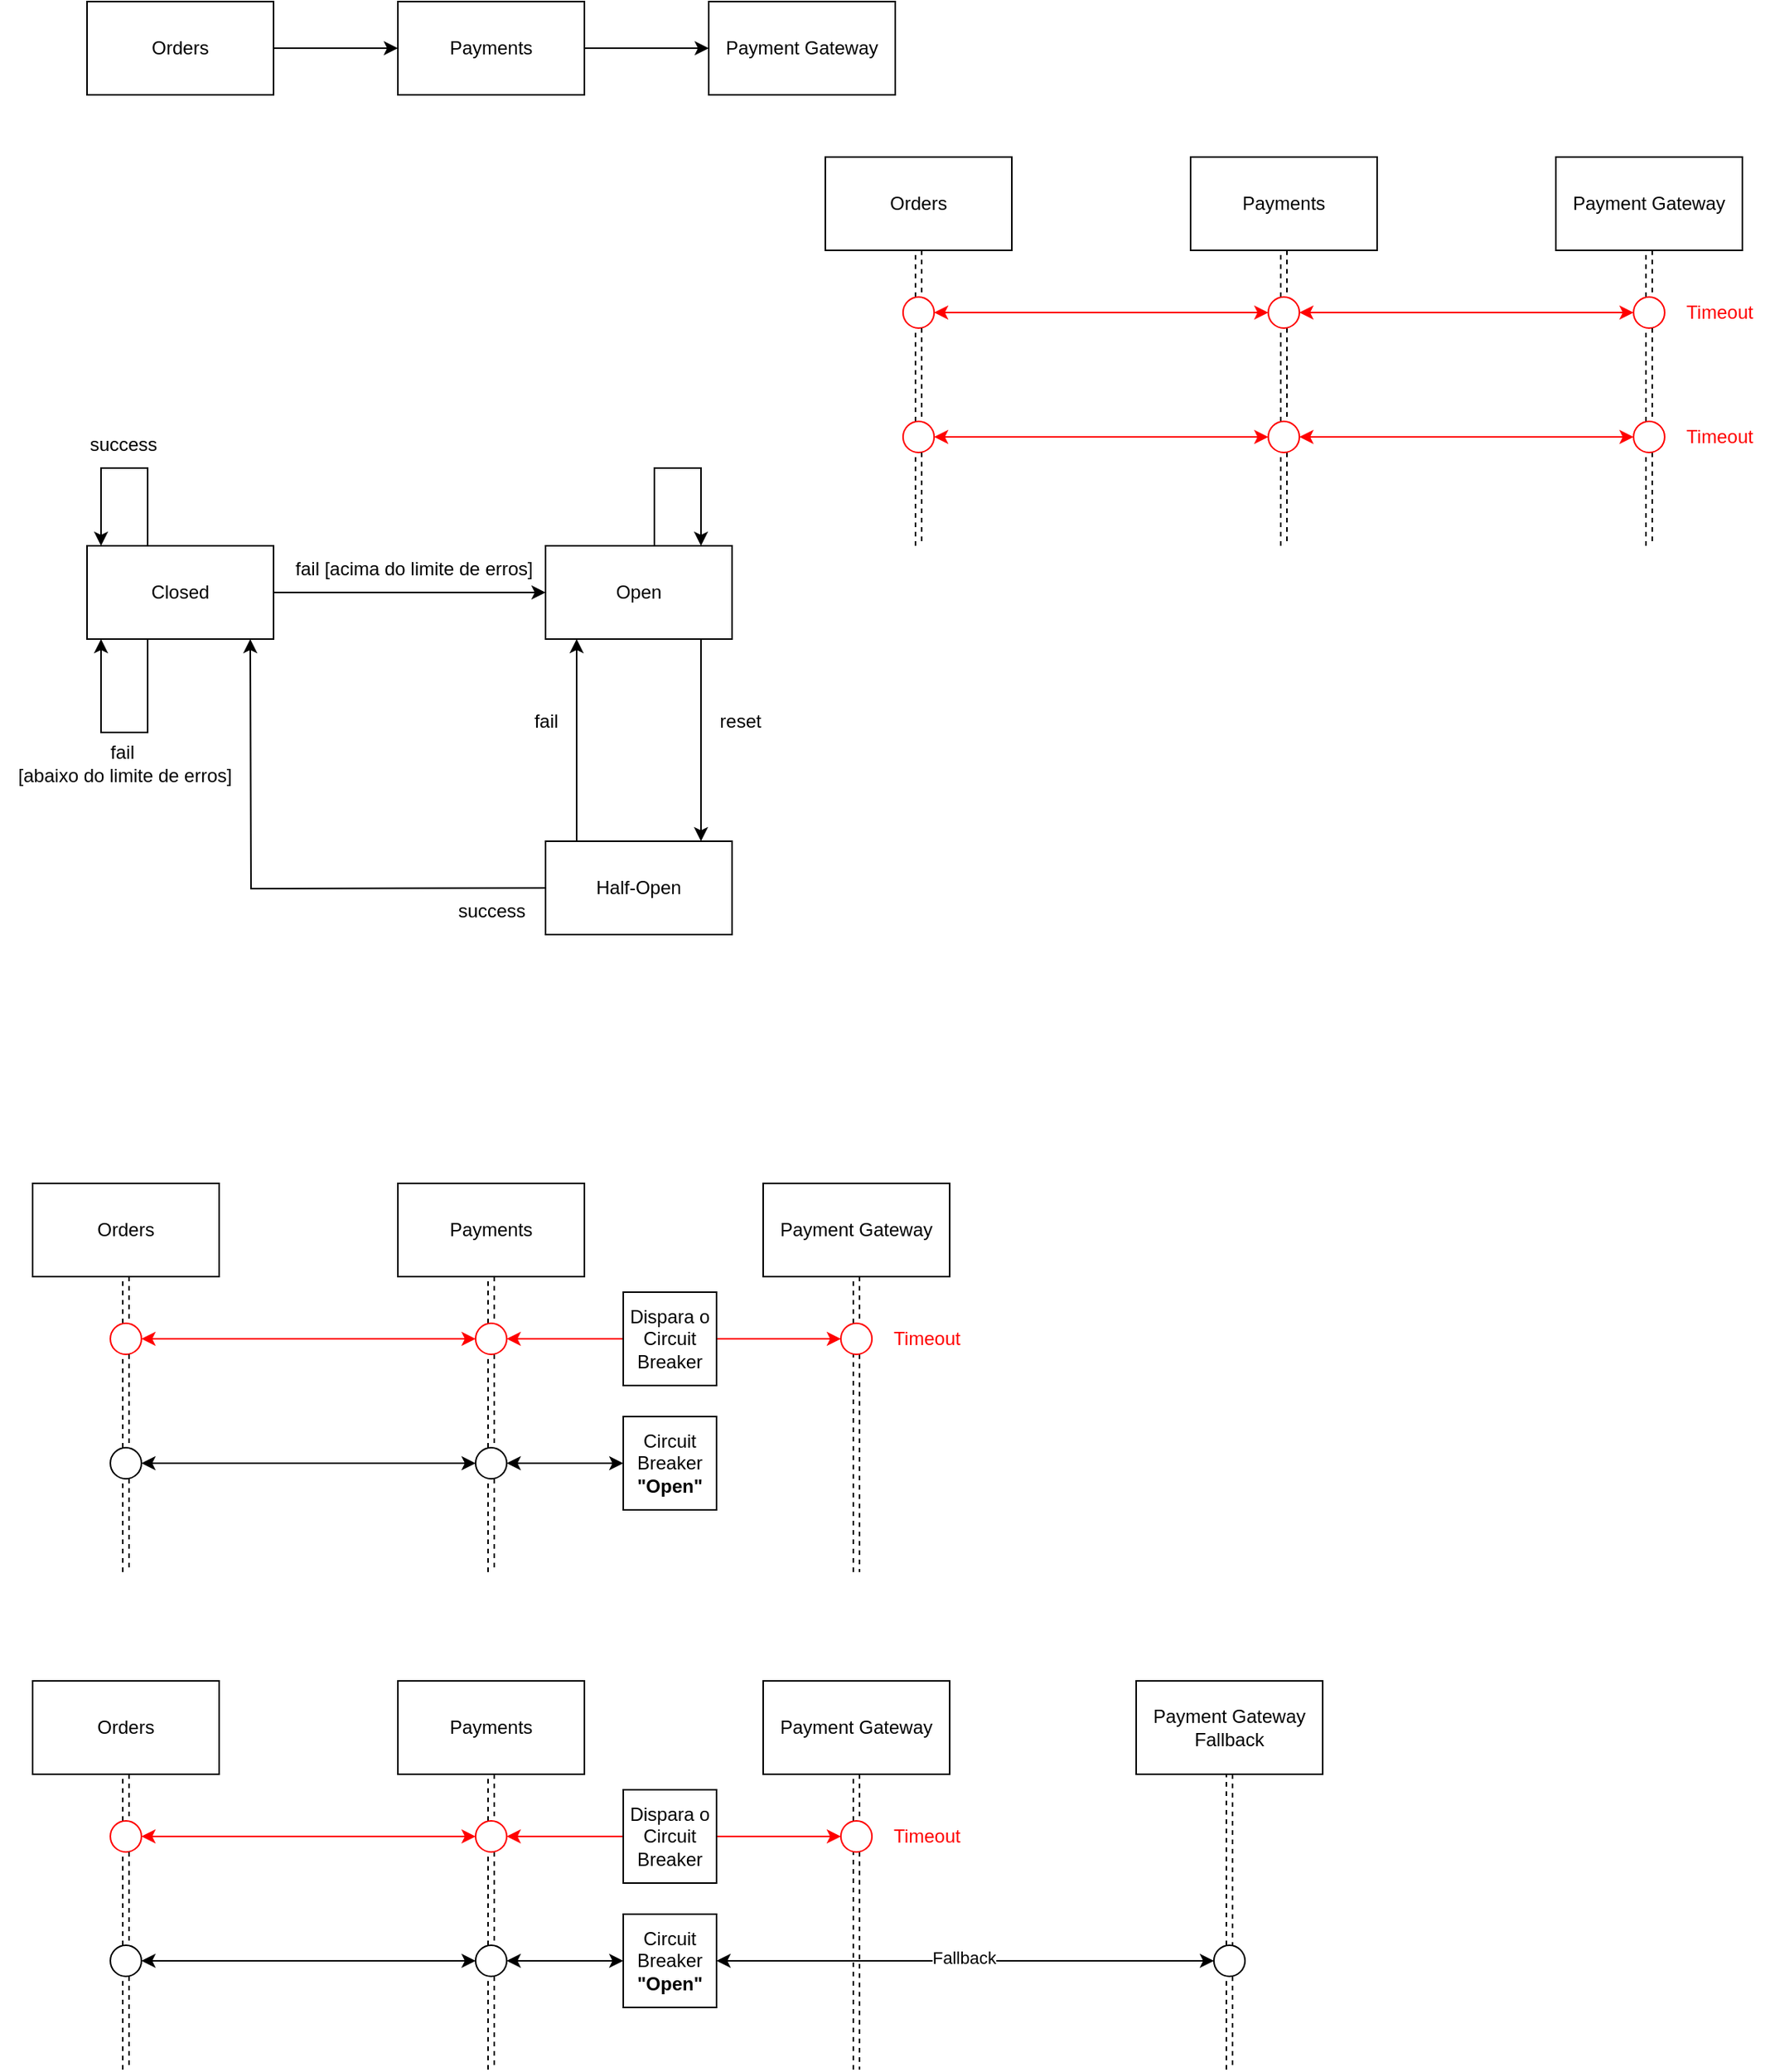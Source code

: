 <mxfile version="24.6.3" type="device">
  <diagram name="Página-1" id="lu0GmxyyxApyqx2jakNJ">
    <mxGraphModel dx="1430" dy="751" grid="1" gridSize="10" guides="1" tooltips="1" connect="1" arrows="1" fold="1" page="1" pageScale="1" pageWidth="850" pageHeight="1100" math="0" shadow="0">
      <root>
        <mxCell id="0" />
        <mxCell id="1" parent="0" />
        <mxCell id="JgFa77fOwUUg-KJOFTVx-3" value="" style="edgeStyle=orthogonalEdgeStyle;rounded=0;orthogonalLoop=1;jettySize=auto;html=1;" edge="1" parent="1" source="JgFa77fOwUUg-KJOFTVx-1" target="JgFa77fOwUUg-KJOFTVx-2">
          <mxGeometry relative="1" as="geometry" />
        </mxCell>
        <mxCell id="JgFa77fOwUUg-KJOFTVx-1" value="Orders" style="rounded=0;whiteSpace=wrap;html=1;" vertex="1" parent="1">
          <mxGeometry x="165" y="20" width="120" height="60" as="geometry" />
        </mxCell>
        <mxCell id="JgFa77fOwUUg-KJOFTVx-5" value="" style="edgeStyle=orthogonalEdgeStyle;rounded=0;orthogonalLoop=1;jettySize=auto;html=1;" edge="1" parent="1" source="JgFa77fOwUUg-KJOFTVx-2" target="JgFa77fOwUUg-KJOFTVx-4">
          <mxGeometry relative="1" as="geometry" />
        </mxCell>
        <mxCell id="JgFa77fOwUUg-KJOFTVx-2" value="Payments" style="rounded=0;whiteSpace=wrap;html=1;" vertex="1" parent="1">
          <mxGeometry x="365" y="20" width="120" height="60" as="geometry" />
        </mxCell>
        <mxCell id="JgFa77fOwUUg-KJOFTVx-4" value="Payment Gateway" style="rounded=0;whiteSpace=wrap;html=1;" vertex="1" parent="1">
          <mxGeometry x="565" y="20" width="120" height="60" as="geometry" />
        </mxCell>
        <mxCell id="JgFa77fOwUUg-KJOFTVx-20" style="edgeStyle=orthogonalEdgeStyle;rounded=0;orthogonalLoop=1;jettySize=auto;html=1;" edge="1" parent="1" source="JgFa77fOwUUg-KJOFTVx-17" target="JgFa77fOwUUg-KJOFTVx-18">
          <mxGeometry relative="1" as="geometry" />
        </mxCell>
        <mxCell id="JgFa77fOwUUg-KJOFTVx-17" value="Closed" style="rounded=0;whiteSpace=wrap;html=1;" vertex="1" parent="1">
          <mxGeometry x="165" y="370" width="120" height="60" as="geometry" />
        </mxCell>
        <mxCell id="JgFa77fOwUUg-KJOFTVx-21" style="edgeStyle=orthogonalEdgeStyle;rounded=0;orthogonalLoop=1;jettySize=auto;html=1;" edge="1" parent="1" source="JgFa77fOwUUg-KJOFTVx-18" target="JgFa77fOwUUg-KJOFTVx-19">
          <mxGeometry relative="1" as="geometry">
            <Array as="points">
              <mxPoint x="560" y="500" />
              <mxPoint x="560" y="500" />
            </Array>
          </mxGeometry>
        </mxCell>
        <mxCell id="JgFa77fOwUUg-KJOFTVx-18" value="Open" style="rounded=0;whiteSpace=wrap;html=1;" vertex="1" parent="1">
          <mxGeometry x="460" y="370" width="120" height="60" as="geometry" />
        </mxCell>
        <mxCell id="JgFa77fOwUUg-KJOFTVx-22" style="edgeStyle=orthogonalEdgeStyle;rounded=0;orthogonalLoop=1;jettySize=auto;html=1;entryX=0.5;entryY=1;entryDx=0;entryDy=0;" edge="1" parent="1">
          <mxGeometry relative="1" as="geometry">
            <mxPoint x="480.0" y="560" as="sourcePoint" />
            <mxPoint x="480.0" y="430" as="targetPoint" />
          </mxGeometry>
        </mxCell>
        <mxCell id="JgFa77fOwUUg-KJOFTVx-23" style="edgeStyle=orthogonalEdgeStyle;rounded=0;orthogonalLoop=1;jettySize=auto;html=1;entryX=0.5;entryY=1;entryDx=0;entryDy=0;" edge="1" parent="1">
          <mxGeometry relative="1" as="geometry">
            <mxPoint x="505" y="590" as="sourcePoint" />
            <mxPoint x="270" y="430" as="targetPoint" />
          </mxGeometry>
        </mxCell>
        <mxCell id="JgFa77fOwUUg-KJOFTVx-19" value="Half-Open" style="rounded=0;whiteSpace=wrap;html=1;" vertex="1" parent="1">
          <mxGeometry x="460" y="560" width="120" height="60" as="geometry" />
        </mxCell>
        <mxCell id="JgFa77fOwUUg-KJOFTVx-25" style="edgeStyle=orthogonalEdgeStyle;rounded=0;orthogonalLoop=1;jettySize=auto;html=1;entryX=0.25;entryY=0;entryDx=0;entryDy=0;" edge="1" parent="1">
          <mxGeometry relative="1" as="geometry">
            <mxPoint x="189.0" y="370.0" as="sourcePoint" />
            <mxPoint x="174" y="370.0" as="targetPoint" />
            <Array as="points">
              <mxPoint x="204" y="370" />
              <mxPoint x="204" y="320" />
              <mxPoint x="174" y="320" />
            </Array>
          </mxGeometry>
        </mxCell>
        <mxCell id="JgFa77fOwUUg-KJOFTVx-26" value="success" style="text;html=1;align=center;verticalAlign=middle;resizable=0;points=[];autosize=1;strokeColor=none;fillColor=none;" vertex="1" parent="1">
          <mxGeometry x="153" y="290" width="70" height="30" as="geometry" />
        </mxCell>
        <mxCell id="JgFa77fOwUUg-KJOFTVx-27" style="edgeStyle=orthogonalEdgeStyle;rounded=0;orthogonalLoop=1;jettySize=auto;html=1;entryX=0.25;entryY=1;entryDx=0;entryDy=0;" edge="1" parent="1">
          <mxGeometry relative="1" as="geometry">
            <mxPoint x="204" y="430" as="sourcePoint" />
            <mxPoint x="174" y="430" as="targetPoint" />
            <Array as="points">
              <mxPoint x="204" y="490" />
              <mxPoint x="174" y="490" />
            </Array>
          </mxGeometry>
        </mxCell>
        <mxCell id="JgFa77fOwUUg-KJOFTVx-28" value="&lt;div&gt;fail&amp;nbsp;&lt;/div&gt;&lt;div&gt;[abaixo do limite de erros]&lt;/div&gt;" style="text;html=1;align=center;verticalAlign=middle;resizable=0;points=[];autosize=1;strokeColor=none;fillColor=none;" vertex="1" parent="1">
          <mxGeometry x="109" y="490" width="160" height="40" as="geometry" />
        </mxCell>
        <mxCell id="JgFa77fOwUUg-KJOFTVx-29" value="fail [acima do limite de erros]" style="text;html=1;align=center;verticalAlign=middle;resizable=0;points=[];autosize=1;strokeColor=none;fillColor=none;" vertex="1" parent="1">
          <mxGeometry x="285" y="370" width="180" height="30" as="geometry" />
        </mxCell>
        <mxCell id="JgFa77fOwUUg-KJOFTVx-31" style="edgeStyle=orthogonalEdgeStyle;rounded=0;orthogonalLoop=1;jettySize=auto;html=1;entryX=0.75;entryY=0;entryDx=0;entryDy=0;" edge="1" parent="1">
          <mxGeometry relative="1" as="geometry">
            <mxPoint x="530.0" y="370.0" as="sourcePoint" />
            <mxPoint x="560.0" y="370.0" as="targetPoint" />
            <Array as="points">
              <mxPoint x="530" y="320" />
              <mxPoint x="560" y="320" />
            </Array>
          </mxGeometry>
        </mxCell>
        <mxCell id="JgFa77fOwUUg-KJOFTVx-34" value="reset" style="text;html=1;align=center;verticalAlign=middle;resizable=0;points=[];autosize=1;strokeColor=none;fillColor=none;" vertex="1" parent="1">
          <mxGeometry x="560" y="468" width="50" height="30" as="geometry" />
        </mxCell>
        <mxCell id="JgFa77fOwUUg-KJOFTVx-35" value="fail" style="text;html=1;align=center;verticalAlign=middle;resizable=0;points=[];autosize=1;strokeColor=none;fillColor=none;" vertex="1" parent="1">
          <mxGeometry x="440" y="468" width="40" height="30" as="geometry" />
        </mxCell>
        <mxCell id="JgFa77fOwUUg-KJOFTVx-36" value="success" style="text;html=1;align=center;verticalAlign=middle;resizable=0;points=[];autosize=1;strokeColor=none;fillColor=none;" vertex="1" parent="1">
          <mxGeometry x="390" y="590" width="70" height="30" as="geometry" />
        </mxCell>
        <mxCell id="JgFa77fOwUUg-KJOFTVx-38" value="Orders" style="rounded=0;whiteSpace=wrap;html=1;" vertex="1" parent="1">
          <mxGeometry x="130" y="780" width="120" height="60" as="geometry" />
        </mxCell>
        <mxCell id="JgFa77fOwUUg-KJOFTVx-40" value="Payments" style="rounded=0;whiteSpace=wrap;html=1;" vertex="1" parent="1">
          <mxGeometry x="365" y="780" width="120" height="60" as="geometry" />
        </mxCell>
        <mxCell id="JgFa77fOwUUg-KJOFTVx-53" style="edgeStyle=orthogonalEdgeStyle;rounded=0;orthogonalLoop=1;jettySize=auto;html=1;dashed=1;shape=link;" edge="1" parent="1" source="JgFa77fOwUUg-KJOFTVx-69">
          <mxGeometry relative="1" as="geometry">
            <mxPoint x="660" y="1030" as="targetPoint" />
          </mxGeometry>
        </mxCell>
        <mxCell id="JgFa77fOwUUg-KJOFTVx-43" value="Payment Gateway" style="rounded=0;whiteSpace=wrap;html=1;" vertex="1" parent="1">
          <mxGeometry x="600" y="780" width="120" height="60" as="geometry" />
        </mxCell>
        <mxCell id="JgFa77fOwUUg-KJOFTVx-58" value="" style="edgeStyle=orthogonalEdgeStyle;rounded=0;orthogonalLoop=1;jettySize=auto;html=1;dashed=1;shape=link;" edge="1" parent="1" source="JgFa77fOwUUg-KJOFTVx-38" target="JgFa77fOwUUg-KJOFTVx-57">
          <mxGeometry relative="1" as="geometry">
            <mxPoint x="190" y="1090" as="targetPoint" />
            <mxPoint x="190" y="840" as="sourcePoint" />
          </mxGeometry>
        </mxCell>
        <mxCell id="JgFa77fOwUUg-KJOFTVx-71" style="edgeStyle=orthogonalEdgeStyle;rounded=0;orthogonalLoop=1;jettySize=auto;html=1;entryX=0;entryY=0.5;entryDx=0;entryDy=0;startArrow=classic;startFill=1;strokeColor=#FF0000;" edge="1" parent="1" source="JgFa77fOwUUg-KJOFTVx-57" target="JgFa77fOwUUg-KJOFTVx-67">
          <mxGeometry relative="1" as="geometry" />
        </mxCell>
        <mxCell id="JgFa77fOwUUg-KJOFTVx-57" value="" style="ellipse;whiteSpace=wrap;html=1;aspect=fixed;strokeColor=#FF0000;" vertex="1" parent="1">
          <mxGeometry x="180" y="870" width="20" height="20" as="geometry" />
        </mxCell>
        <mxCell id="JgFa77fOwUUg-KJOFTVx-60" value="" style="edgeStyle=orthogonalEdgeStyle;rounded=0;orthogonalLoop=1;jettySize=auto;html=1;dashed=1;shape=link;" edge="1" parent="1" source="JgFa77fOwUUg-KJOFTVx-57" target="JgFa77fOwUUg-KJOFTVx-59">
          <mxGeometry relative="1" as="geometry">
            <mxPoint x="190" y="1090" as="targetPoint" />
            <mxPoint x="190" y="890" as="sourcePoint" />
          </mxGeometry>
        </mxCell>
        <mxCell id="JgFa77fOwUUg-KJOFTVx-76" style="edgeStyle=orthogonalEdgeStyle;rounded=0;orthogonalLoop=1;jettySize=auto;html=1;entryX=0;entryY=0.5;entryDx=0;entryDy=0;startArrow=classic;startFill=1;" edge="1" parent="1" source="JgFa77fOwUUg-KJOFTVx-59" target="JgFa77fOwUUg-KJOFTVx-65">
          <mxGeometry relative="1" as="geometry" />
        </mxCell>
        <mxCell id="JgFa77fOwUUg-KJOFTVx-59" value="" style="ellipse;whiteSpace=wrap;html=1;aspect=fixed;" vertex="1" parent="1">
          <mxGeometry x="180" y="950" width="20" height="20" as="geometry" />
        </mxCell>
        <mxCell id="JgFa77fOwUUg-KJOFTVx-62" value="" style="edgeStyle=orthogonalEdgeStyle;rounded=0;orthogonalLoop=1;jettySize=auto;html=1;dashed=1;shape=link;" edge="1" parent="1" source="JgFa77fOwUUg-KJOFTVx-59">
          <mxGeometry relative="1" as="geometry">
            <mxPoint x="190" y="1030" as="targetPoint" />
            <mxPoint x="190" y="970" as="sourcePoint" />
          </mxGeometry>
        </mxCell>
        <mxCell id="JgFa77fOwUUg-KJOFTVx-64" value="" style="edgeStyle=orthogonalEdgeStyle;rounded=0;orthogonalLoop=1;jettySize=auto;html=1;dashed=1;shape=link;" edge="1" parent="1" source="JgFa77fOwUUg-KJOFTVx-65">
          <mxGeometry relative="1" as="geometry">
            <mxPoint x="425" y="1030" as="targetPoint" />
            <mxPoint x="425" y="840" as="sourcePoint" />
          </mxGeometry>
        </mxCell>
        <mxCell id="JgFa77fOwUUg-KJOFTVx-66" value="" style="edgeStyle=orthogonalEdgeStyle;rounded=0;orthogonalLoop=1;jettySize=auto;html=1;dashed=1;shape=link;" edge="1" parent="1" source="JgFa77fOwUUg-KJOFTVx-67" target="JgFa77fOwUUg-KJOFTVx-65">
          <mxGeometry relative="1" as="geometry">
            <mxPoint x="425" y="1030" as="targetPoint" />
            <mxPoint x="425" y="840" as="sourcePoint" />
          </mxGeometry>
        </mxCell>
        <mxCell id="JgFa77fOwUUg-KJOFTVx-78" style="edgeStyle=orthogonalEdgeStyle;rounded=0;orthogonalLoop=1;jettySize=auto;html=1;startArrow=classic;startFill=1;" edge="1" parent="1" source="JgFa77fOwUUg-KJOFTVx-65" target="JgFa77fOwUUg-KJOFTVx-77">
          <mxGeometry relative="1" as="geometry" />
        </mxCell>
        <mxCell id="JgFa77fOwUUg-KJOFTVx-65" value="" style="ellipse;whiteSpace=wrap;html=1;aspect=fixed;" vertex="1" parent="1">
          <mxGeometry x="415" y="950" width="20" height="20" as="geometry" />
        </mxCell>
        <mxCell id="JgFa77fOwUUg-KJOFTVx-68" value="" style="edgeStyle=orthogonalEdgeStyle;rounded=0;orthogonalLoop=1;jettySize=auto;html=1;dashed=1;shape=link;" edge="1" parent="1" source="JgFa77fOwUUg-KJOFTVx-40" target="JgFa77fOwUUg-KJOFTVx-67">
          <mxGeometry relative="1" as="geometry">
            <mxPoint x="425" y="950" as="targetPoint" />
            <mxPoint x="425" y="840" as="sourcePoint" />
          </mxGeometry>
        </mxCell>
        <mxCell id="JgFa77fOwUUg-KJOFTVx-72" style="edgeStyle=orthogonalEdgeStyle;rounded=0;orthogonalLoop=1;jettySize=auto;html=1;startArrow=classic;startFill=1;entryX=0;entryY=0.5;entryDx=0;entryDy=0;fontColor=#FF0000;strokeColor=#FF0000;" edge="1" parent="1" source="JgFa77fOwUUg-KJOFTVx-67" target="JgFa77fOwUUg-KJOFTVx-69">
          <mxGeometry relative="1" as="geometry">
            <mxPoint x="560" y="880" as="targetPoint" />
          </mxGeometry>
        </mxCell>
        <mxCell id="JgFa77fOwUUg-KJOFTVx-67" value="" style="ellipse;whiteSpace=wrap;html=1;aspect=fixed;strokeColor=#FF0000;" vertex="1" parent="1">
          <mxGeometry x="415" y="870" width="20" height="20" as="geometry" />
        </mxCell>
        <mxCell id="JgFa77fOwUUg-KJOFTVx-70" value="" style="edgeStyle=orthogonalEdgeStyle;rounded=0;orthogonalLoop=1;jettySize=auto;html=1;dashed=1;shape=link;" edge="1" parent="1" source="JgFa77fOwUUg-KJOFTVx-43" target="JgFa77fOwUUg-KJOFTVx-69">
          <mxGeometry relative="1" as="geometry">
            <mxPoint x="660" y="1090" as="targetPoint" />
            <mxPoint x="660" y="840" as="sourcePoint" />
          </mxGeometry>
        </mxCell>
        <mxCell id="JgFa77fOwUUg-KJOFTVx-69" value="" style="ellipse;whiteSpace=wrap;html=1;aspect=fixed;strokeColor=#FF0000;" vertex="1" parent="1">
          <mxGeometry x="650" y="870" width="20" height="20" as="geometry" />
        </mxCell>
        <mxCell id="JgFa77fOwUUg-KJOFTVx-73" value="Dispara o Circuit Breaker" style="rounded=0;whiteSpace=wrap;html=1;" vertex="1" parent="1">
          <mxGeometry x="510" y="850" width="60" height="60" as="geometry" />
        </mxCell>
        <mxCell id="JgFa77fOwUUg-KJOFTVx-74" value="Timeout" style="text;html=1;align=center;verticalAlign=middle;resizable=0;points=[];autosize=1;strokeColor=none;fillColor=none;fontColor=#FF0000;" vertex="1" parent="1">
          <mxGeometry x="670" y="865" width="70" height="30" as="geometry" />
        </mxCell>
        <mxCell id="JgFa77fOwUUg-KJOFTVx-77" value="Circuit Breaker &lt;b&gt;&quot;Open&quot;&lt;/b&gt;" style="rounded=0;whiteSpace=wrap;html=1;" vertex="1" parent="1">
          <mxGeometry x="510" y="930" width="60" height="60" as="geometry" />
        </mxCell>
        <mxCell id="JgFa77fOwUUg-KJOFTVx-80" value="Orders" style="rounded=0;whiteSpace=wrap;html=1;" vertex="1" parent="1">
          <mxGeometry x="130" y="1100" width="120" height="60" as="geometry" />
        </mxCell>
        <mxCell id="JgFa77fOwUUg-KJOFTVx-81" value="Payments" style="rounded=0;whiteSpace=wrap;html=1;" vertex="1" parent="1">
          <mxGeometry x="365" y="1100" width="120" height="60" as="geometry" />
        </mxCell>
        <mxCell id="JgFa77fOwUUg-KJOFTVx-82" style="edgeStyle=orthogonalEdgeStyle;rounded=0;orthogonalLoop=1;jettySize=auto;html=1;dashed=1;shape=link;" edge="1" parent="1" source="JgFa77fOwUUg-KJOFTVx-99">
          <mxGeometry relative="1" as="geometry">
            <mxPoint x="660" y="1350" as="targetPoint" />
          </mxGeometry>
        </mxCell>
        <mxCell id="JgFa77fOwUUg-KJOFTVx-83" value="Payment Gateway" style="rounded=0;whiteSpace=wrap;html=1;" vertex="1" parent="1">
          <mxGeometry x="600" y="1100" width="120" height="60" as="geometry" />
        </mxCell>
        <mxCell id="JgFa77fOwUUg-KJOFTVx-84" value="" style="edgeStyle=orthogonalEdgeStyle;rounded=0;orthogonalLoop=1;jettySize=auto;html=1;dashed=1;shape=link;" edge="1" parent="1" source="JgFa77fOwUUg-KJOFTVx-80" target="JgFa77fOwUUg-KJOFTVx-86">
          <mxGeometry relative="1" as="geometry">
            <mxPoint x="190" y="1410" as="targetPoint" />
            <mxPoint x="190" y="1160" as="sourcePoint" />
          </mxGeometry>
        </mxCell>
        <mxCell id="JgFa77fOwUUg-KJOFTVx-85" style="edgeStyle=orthogonalEdgeStyle;rounded=0;orthogonalLoop=1;jettySize=auto;html=1;entryX=0;entryY=0.5;entryDx=0;entryDy=0;startArrow=classic;startFill=1;strokeColor=#FF0000;" edge="1" parent="1" source="JgFa77fOwUUg-KJOFTVx-86" target="JgFa77fOwUUg-KJOFTVx-97">
          <mxGeometry relative="1" as="geometry" />
        </mxCell>
        <mxCell id="JgFa77fOwUUg-KJOFTVx-86" value="" style="ellipse;whiteSpace=wrap;html=1;aspect=fixed;strokeColor=#FF0000;" vertex="1" parent="1">
          <mxGeometry x="180" y="1190" width="20" height="20" as="geometry" />
        </mxCell>
        <mxCell id="JgFa77fOwUUg-KJOFTVx-87" value="" style="edgeStyle=orthogonalEdgeStyle;rounded=0;orthogonalLoop=1;jettySize=auto;html=1;dashed=1;shape=link;" edge="1" parent="1" source="JgFa77fOwUUg-KJOFTVx-86" target="JgFa77fOwUUg-KJOFTVx-89">
          <mxGeometry relative="1" as="geometry">
            <mxPoint x="190" y="1410" as="targetPoint" />
            <mxPoint x="190" y="1210" as="sourcePoint" />
          </mxGeometry>
        </mxCell>
        <mxCell id="JgFa77fOwUUg-KJOFTVx-88" style="edgeStyle=orthogonalEdgeStyle;rounded=0;orthogonalLoop=1;jettySize=auto;html=1;entryX=0;entryY=0.5;entryDx=0;entryDy=0;startArrow=classic;startFill=1;" edge="1" parent="1" source="JgFa77fOwUUg-KJOFTVx-89" target="JgFa77fOwUUg-KJOFTVx-94">
          <mxGeometry relative="1" as="geometry" />
        </mxCell>
        <mxCell id="JgFa77fOwUUg-KJOFTVx-89" value="" style="ellipse;whiteSpace=wrap;html=1;aspect=fixed;" vertex="1" parent="1">
          <mxGeometry x="180" y="1270" width="20" height="20" as="geometry" />
        </mxCell>
        <mxCell id="JgFa77fOwUUg-KJOFTVx-90" value="" style="edgeStyle=orthogonalEdgeStyle;rounded=0;orthogonalLoop=1;jettySize=auto;html=1;dashed=1;shape=link;" edge="1" parent="1" source="JgFa77fOwUUg-KJOFTVx-89">
          <mxGeometry relative="1" as="geometry">
            <mxPoint x="190" y="1350" as="targetPoint" />
            <mxPoint x="190" y="1290" as="sourcePoint" />
          </mxGeometry>
        </mxCell>
        <mxCell id="JgFa77fOwUUg-KJOFTVx-91" value="" style="edgeStyle=orthogonalEdgeStyle;rounded=0;orthogonalLoop=1;jettySize=auto;html=1;dashed=1;shape=link;" edge="1" parent="1" source="JgFa77fOwUUg-KJOFTVx-94">
          <mxGeometry relative="1" as="geometry">
            <mxPoint x="425" y="1350" as="targetPoint" />
            <mxPoint x="425" y="1160" as="sourcePoint" />
          </mxGeometry>
        </mxCell>
        <mxCell id="JgFa77fOwUUg-KJOFTVx-92" value="" style="edgeStyle=orthogonalEdgeStyle;rounded=0;orthogonalLoop=1;jettySize=auto;html=1;dashed=1;shape=link;" edge="1" parent="1" source="JgFa77fOwUUg-KJOFTVx-97" target="JgFa77fOwUUg-KJOFTVx-94">
          <mxGeometry relative="1" as="geometry">
            <mxPoint x="425" y="1350" as="targetPoint" />
            <mxPoint x="425" y="1160" as="sourcePoint" />
          </mxGeometry>
        </mxCell>
        <mxCell id="JgFa77fOwUUg-KJOFTVx-93" style="edgeStyle=orthogonalEdgeStyle;rounded=0;orthogonalLoop=1;jettySize=auto;html=1;startArrow=classic;startFill=1;" edge="1" parent="1" source="JgFa77fOwUUg-KJOFTVx-94" target="JgFa77fOwUUg-KJOFTVx-102">
          <mxGeometry relative="1" as="geometry" />
        </mxCell>
        <mxCell id="JgFa77fOwUUg-KJOFTVx-94" value="" style="ellipse;whiteSpace=wrap;html=1;aspect=fixed;" vertex="1" parent="1">
          <mxGeometry x="415" y="1270" width="20" height="20" as="geometry" />
        </mxCell>
        <mxCell id="JgFa77fOwUUg-KJOFTVx-95" value="" style="edgeStyle=orthogonalEdgeStyle;rounded=0;orthogonalLoop=1;jettySize=auto;html=1;dashed=1;shape=link;" edge="1" parent="1" source="JgFa77fOwUUg-KJOFTVx-81" target="JgFa77fOwUUg-KJOFTVx-97">
          <mxGeometry relative="1" as="geometry">
            <mxPoint x="425" y="1270" as="targetPoint" />
            <mxPoint x="425" y="1160" as="sourcePoint" />
          </mxGeometry>
        </mxCell>
        <mxCell id="JgFa77fOwUUg-KJOFTVx-96" style="edgeStyle=orthogonalEdgeStyle;rounded=0;orthogonalLoop=1;jettySize=auto;html=1;startArrow=classic;startFill=1;entryX=0;entryY=0.5;entryDx=0;entryDy=0;fontColor=#FF0000;strokeColor=#FF0000;" edge="1" parent="1" source="JgFa77fOwUUg-KJOFTVx-97" target="JgFa77fOwUUg-KJOFTVx-99">
          <mxGeometry relative="1" as="geometry">
            <mxPoint x="560" y="1200" as="targetPoint" />
          </mxGeometry>
        </mxCell>
        <mxCell id="JgFa77fOwUUg-KJOFTVx-97" value="" style="ellipse;whiteSpace=wrap;html=1;aspect=fixed;strokeColor=#FF0000;" vertex="1" parent="1">
          <mxGeometry x="415" y="1190" width="20" height="20" as="geometry" />
        </mxCell>
        <mxCell id="JgFa77fOwUUg-KJOFTVx-98" value="" style="edgeStyle=orthogonalEdgeStyle;rounded=0;orthogonalLoop=1;jettySize=auto;html=1;dashed=1;shape=link;" edge="1" parent="1" source="JgFa77fOwUUg-KJOFTVx-83" target="JgFa77fOwUUg-KJOFTVx-99">
          <mxGeometry relative="1" as="geometry">
            <mxPoint x="660" y="1410" as="targetPoint" />
            <mxPoint x="660" y="1160" as="sourcePoint" />
          </mxGeometry>
        </mxCell>
        <mxCell id="JgFa77fOwUUg-KJOFTVx-99" value="" style="ellipse;whiteSpace=wrap;html=1;aspect=fixed;strokeColor=#FF0000;" vertex="1" parent="1">
          <mxGeometry x="650" y="1190" width="20" height="20" as="geometry" />
        </mxCell>
        <mxCell id="JgFa77fOwUUg-KJOFTVx-100" value="Dispara o Circuit Breaker" style="rounded=0;whiteSpace=wrap;html=1;" vertex="1" parent="1">
          <mxGeometry x="510" y="1170" width="60" height="60" as="geometry" />
        </mxCell>
        <mxCell id="JgFa77fOwUUg-KJOFTVx-101" value="Timeout" style="text;html=1;align=center;verticalAlign=middle;resizable=0;points=[];autosize=1;strokeColor=none;fillColor=none;fontColor=#FF0000;" vertex="1" parent="1">
          <mxGeometry x="670" y="1185" width="70" height="30" as="geometry" />
        </mxCell>
        <mxCell id="JgFa77fOwUUg-KJOFTVx-108" style="edgeStyle=orthogonalEdgeStyle;rounded=0;orthogonalLoop=1;jettySize=auto;html=1;entryX=0;entryY=0.5;entryDx=0;entryDy=0;startArrow=classic;startFill=1;" edge="1" parent="1" source="JgFa77fOwUUg-KJOFTVx-102" target="JgFa77fOwUUg-KJOFTVx-106">
          <mxGeometry relative="1" as="geometry" />
        </mxCell>
        <mxCell id="JgFa77fOwUUg-KJOFTVx-109" value="Fallback" style="edgeLabel;html=1;align=center;verticalAlign=middle;resizable=0;points=[];" vertex="1" connectable="0" parent="JgFa77fOwUUg-KJOFTVx-108">
          <mxGeometry x="-0.007" y="2" relative="1" as="geometry">
            <mxPoint as="offset" />
          </mxGeometry>
        </mxCell>
        <mxCell id="JgFa77fOwUUg-KJOFTVx-102" value="Circuit Breaker &lt;b&gt;&quot;Open&quot;&lt;/b&gt;" style="rounded=0;whiteSpace=wrap;html=1;" vertex="1" parent="1">
          <mxGeometry x="510" y="1250" width="60" height="60" as="geometry" />
        </mxCell>
        <mxCell id="JgFa77fOwUUg-KJOFTVx-103" style="edgeStyle=orthogonalEdgeStyle;rounded=0;orthogonalLoop=1;jettySize=auto;html=1;dashed=1;shape=link;" edge="1" parent="1" source="JgFa77fOwUUg-KJOFTVx-106">
          <mxGeometry relative="1" as="geometry">
            <mxPoint x="900" y="1350" as="targetPoint" />
          </mxGeometry>
        </mxCell>
        <mxCell id="JgFa77fOwUUg-KJOFTVx-104" value="Payment Gateway Fallback" style="rounded=0;whiteSpace=wrap;html=1;" vertex="1" parent="1">
          <mxGeometry x="840" y="1100" width="120" height="60" as="geometry" />
        </mxCell>
        <mxCell id="JgFa77fOwUUg-KJOFTVx-105" value="" style="edgeStyle=orthogonalEdgeStyle;rounded=0;orthogonalLoop=1;jettySize=auto;html=1;dashed=1;shape=link;" edge="1" parent="1" source="JgFa77fOwUUg-KJOFTVx-104" target="JgFa77fOwUUg-KJOFTVx-106">
          <mxGeometry relative="1" as="geometry">
            <mxPoint x="890" y="1410" as="targetPoint" />
            <mxPoint x="890" y="1160" as="sourcePoint" />
          </mxGeometry>
        </mxCell>
        <mxCell id="JgFa77fOwUUg-KJOFTVx-106" value="" style="ellipse;whiteSpace=wrap;html=1;aspect=fixed;strokeColor=#000000;" vertex="1" parent="1">
          <mxGeometry x="890" y="1270" width="20" height="20" as="geometry" />
        </mxCell>
        <mxCell id="JgFa77fOwUUg-KJOFTVx-111" value="Orders" style="rounded=0;whiteSpace=wrap;html=1;" vertex="1" parent="1">
          <mxGeometry x="640" y="120" width="120" height="60" as="geometry" />
        </mxCell>
        <mxCell id="JgFa77fOwUUg-KJOFTVx-112" value="Payments" style="rounded=0;whiteSpace=wrap;html=1;" vertex="1" parent="1">
          <mxGeometry x="875" y="120" width="120" height="60" as="geometry" />
        </mxCell>
        <mxCell id="JgFa77fOwUUg-KJOFTVx-113" style="edgeStyle=orthogonalEdgeStyle;rounded=0;orthogonalLoop=1;jettySize=auto;html=1;dashed=1;shape=link;" edge="1" parent="1" source="JgFa77fOwUUg-KJOFTVx-134">
          <mxGeometry relative="1" as="geometry">
            <mxPoint x="1170" y="370" as="targetPoint" />
          </mxGeometry>
        </mxCell>
        <mxCell id="JgFa77fOwUUg-KJOFTVx-114" value="Payment Gateway" style="rounded=0;whiteSpace=wrap;html=1;" vertex="1" parent="1">
          <mxGeometry x="1110" y="120" width="120" height="60" as="geometry" />
        </mxCell>
        <mxCell id="JgFa77fOwUUg-KJOFTVx-115" value="" style="edgeStyle=orthogonalEdgeStyle;rounded=0;orthogonalLoop=1;jettySize=auto;html=1;dashed=1;shape=link;" edge="1" parent="1" source="JgFa77fOwUUg-KJOFTVx-111" target="JgFa77fOwUUg-KJOFTVx-117">
          <mxGeometry relative="1" as="geometry">
            <mxPoint x="700" y="430" as="targetPoint" />
            <mxPoint x="700" y="180" as="sourcePoint" />
          </mxGeometry>
        </mxCell>
        <mxCell id="JgFa77fOwUUg-KJOFTVx-116" style="edgeStyle=orthogonalEdgeStyle;rounded=0;orthogonalLoop=1;jettySize=auto;html=1;entryX=0;entryY=0.5;entryDx=0;entryDy=0;startArrow=classic;startFill=1;strokeColor=#FF0000;" edge="1" parent="1" source="JgFa77fOwUUg-KJOFTVx-117" target="JgFa77fOwUUg-KJOFTVx-128">
          <mxGeometry relative="1" as="geometry" />
        </mxCell>
        <mxCell id="JgFa77fOwUUg-KJOFTVx-117" value="" style="ellipse;whiteSpace=wrap;html=1;aspect=fixed;strokeColor=#FF0000;" vertex="1" parent="1">
          <mxGeometry x="690" y="210" width="20" height="20" as="geometry" />
        </mxCell>
        <mxCell id="JgFa77fOwUUg-KJOFTVx-118" value="" style="edgeStyle=orthogonalEdgeStyle;rounded=0;orthogonalLoop=1;jettySize=auto;html=1;dashed=1;shape=link;" edge="1" parent="1" source="JgFa77fOwUUg-KJOFTVx-117" target="JgFa77fOwUUg-KJOFTVx-120">
          <mxGeometry relative="1" as="geometry">
            <mxPoint x="700" y="430" as="targetPoint" />
            <mxPoint x="700" y="230" as="sourcePoint" />
          </mxGeometry>
        </mxCell>
        <mxCell id="JgFa77fOwUUg-KJOFTVx-119" style="edgeStyle=orthogonalEdgeStyle;rounded=0;orthogonalLoop=1;jettySize=auto;html=1;entryX=0;entryY=0.5;entryDx=0;entryDy=0;startArrow=classic;startFill=1;strokeColor=#FF0000;" edge="1" parent="1" source="JgFa77fOwUUg-KJOFTVx-120" target="JgFa77fOwUUg-KJOFTVx-125">
          <mxGeometry relative="1" as="geometry" />
        </mxCell>
        <mxCell id="JgFa77fOwUUg-KJOFTVx-120" value="" style="ellipse;whiteSpace=wrap;html=1;aspect=fixed;strokeColor=#FF0000;" vertex="1" parent="1">
          <mxGeometry x="690" y="290" width="20" height="20" as="geometry" />
        </mxCell>
        <mxCell id="JgFa77fOwUUg-KJOFTVx-121" value="" style="edgeStyle=orthogonalEdgeStyle;rounded=0;orthogonalLoop=1;jettySize=auto;html=1;dashed=1;shape=link;" edge="1" parent="1" source="JgFa77fOwUUg-KJOFTVx-120">
          <mxGeometry relative="1" as="geometry">
            <mxPoint x="700" y="370" as="targetPoint" />
            <mxPoint x="700" y="310" as="sourcePoint" />
          </mxGeometry>
        </mxCell>
        <mxCell id="JgFa77fOwUUg-KJOFTVx-122" value="" style="edgeStyle=orthogonalEdgeStyle;rounded=0;orthogonalLoop=1;jettySize=auto;html=1;dashed=1;shape=link;" edge="1" parent="1" source="JgFa77fOwUUg-KJOFTVx-125">
          <mxGeometry relative="1" as="geometry">
            <mxPoint x="935" y="370" as="targetPoint" />
            <mxPoint x="935" y="180" as="sourcePoint" />
          </mxGeometry>
        </mxCell>
        <mxCell id="JgFa77fOwUUg-KJOFTVx-123" value="" style="edgeStyle=orthogonalEdgeStyle;rounded=0;orthogonalLoop=1;jettySize=auto;html=1;dashed=1;shape=link;" edge="1" parent="1" source="JgFa77fOwUUg-KJOFTVx-128" target="JgFa77fOwUUg-KJOFTVx-125">
          <mxGeometry relative="1" as="geometry">
            <mxPoint x="935" y="370" as="targetPoint" />
            <mxPoint x="935" y="180" as="sourcePoint" />
          </mxGeometry>
        </mxCell>
        <mxCell id="JgFa77fOwUUg-KJOFTVx-124" style="edgeStyle=orthogonalEdgeStyle;rounded=0;orthogonalLoop=1;jettySize=auto;html=1;startArrow=classic;startFill=1;entryX=0;entryY=0.5;entryDx=0;entryDy=0;strokeColor=#FF0000;" edge="1" parent="1" source="JgFa77fOwUUg-KJOFTVx-125" target="JgFa77fOwUUg-KJOFTVx-134">
          <mxGeometry relative="1" as="geometry">
            <mxPoint x="1020" y="300.0" as="targetPoint" />
          </mxGeometry>
        </mxCell>
        <mxCell id="JgFa77fOwUUg-KJOFTVx-125" value="" style="ellipse;whiteSpace=wrap;html=1;aspect=fixed;strokeColor=#FF0000;" vertex="1" parent="1">
          <mxGeometry x="925" y="290" width="20" height="20" as="geometry" />
        </mxCell>
        <mxCell id="JgFa77fOwUUg-KJOFTVx-126" value="" style="edgeStyle=orthogonalEdgeStyle;rounded=0;orthogonalLoop=1;jettySize=auto;html=1;dashed=1;shape=link;" edge="1" parent="1" source="JgFa77fOwUUg-KJOFTVx-112" target="JgFa77fOwUUg-KJOFTVx-128">
          <mxGeometry relative="1" as="geometry">
            <mxPoint x="935" y="290" as="targetPoint" />
            <mxPoint x="935" y="180" as="sourcePoint" />
          </mxGeometry>
        </mxCell>
        <mxCell id="JgFa77fOwUUg-KJOFTVx-127" style="edgeStyle=orthogonalEdgeStyle;rounded=0;orthogonalLoop=1;jettySize=auto;html=1;startArrow=classic;startFill=1;entryX=0;entryY=0.5;entryDx=0;entryDy=0;fontColor=#FF0000;strokeColor=#FF0000;" edge="1" parent="1" source="JgFa77fOwUUg-KJOFTVx-128" target="JgFa77fOwUUg-KJOFTVx-130">
          <mxGeometry relative="1" as="geometry">
            <mxPoint x="1070" y="220" as="targetPoint" />
          </mxGeometry>
        </mxCell>
        <mxCell id="JgFa77fOwUUg-KJOFTVx-128" value="" style="ellipse;whiteSpace=wrap;html=1;aspect=fixed;strokeColor=#FF0000;" vertex="1" parent="1">
          <mxGeometry x="925" y="210" width="20" height="20" as="geometry" />
        </mxCell>
        <mxCell id="JgFa77fOwUUg-KJOFTVx-129" value="" style="edgeStyle=orthogonalEdgeStyle;rounded=0;orthogonalLoop=1;jettySize=auto;html=1;dashed=1;shape=link;" edge="1" parent="1" source="JgFa77fOwUUg-KJOFTVx-114" target="JgFa77fOwUUg-KJOFTVx-130">
          <mxGeometry relative="1" as="geometry">
            <mxPoint x="1170" y="430" as="targetPoint" />
            <mxPoint x="1170" y="180" as="sourcePoint" />
          </mxGeometry>
        </mxCell>
        <mxCell id="JgFa77fOwUUg-KJOFTVx-130" value="" style="ellipse;whiteSpace=wrap;html=1;aspect=fixed;strokeColor=#FF0000;" vertex="1" parent="1">
          <mxGeometry x="1160" y="210" width="20" height="20" as="geometry" />
        </mxCell>
        <mxCell id="JgFa77fOwUUg-KJOFTVx-132" value="Timeout" style="text;html=1;align=center;verticalAlign=middle;resizable=0;points=[];autosize=1;strokeColor=none;fillColor=none;fontColor=#FF0000;" vertex="1" parent="1">
          <mxGeometry x="1180" y="205" width="70" height="30" as="geometry" />
        </mxCell>
        <mxCell id="JgFa77fOwUUg-KJOFTVx-135" value="" style="edgeStyle=orthogonalEdgeStyle;rounded=0;orthogonalLoop=1;jettySize=auto;html=1;dashed=1;shape=link;" edge="1" parent="1" source="JgFa77fOwUUg-KJOFTVx-130" target="JgFa77fOwUUg-KJOFTVx-134">
          <mxGeometry relative="1" as="geometry">
            <mxPoint x="1170" y="370" as="targetPoint" />
            <mxPoint x="1170" y="230" as="sourcePoint" />
          </mxGeometry>
        </mxCell>
        <mxCell id="JgFa77fOwUUg-KJOFTVx-134" value="" style="ellipse;whiteSpace=wrap;html=1;aspect=fixed;strokeColor=#FF0000;" vertex="1" parent="1">
          <mxGeometry x="1160" y="290" width="20" height="20" as="geometry" />
        </mxCell>
        <mxCell id="JgFa77fOwUUg-KJOFTVx-136" value="Timeout" style="text;html=1;align=center;verticalAlign=middle;resizable=0;points=[];autosize=1;strokeColor=none;fillColor=none;fontColor=#FF0000;" vertex="1" parent="1">
          <mxGeometry x="1180" y="285" width="70" height="30" as="geometry" />
        </mxCell>
      </root>
    </mxGraphModel>
  </diagram>
</mxfile>

